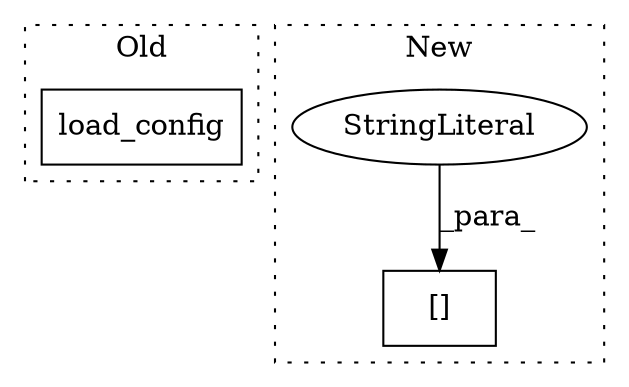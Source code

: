 digraph G {
subgraph cluster0 {
1 [label="load_config" a="32" s="3151,3175" l="12,1" shape="box"];
label = "Old";
style="dotted";
}
subgraph cluster1 {
2 [label="[]" a="2" s="3147,3174" l="20,1" shape="box"];
3 [label="StringLiteral" a="45" s="3167" l="7" shape="ellipse"];
label = "New";
style="dotted";
}
3 -> 2 [label="_para_"];
}